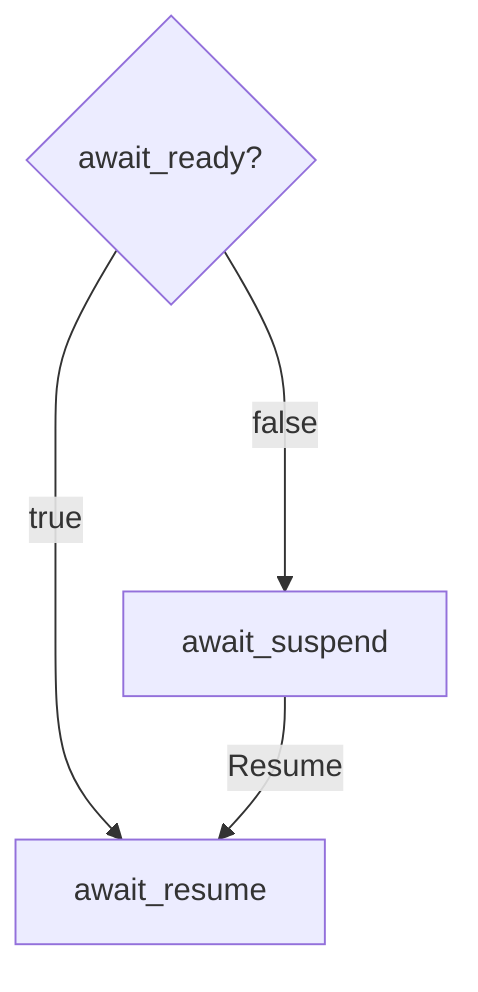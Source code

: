 flowchart TD

    aw{await_ready?}

    aw ---->|true| ar[await_resume]

    aw -->|false| as[await_suspend]

    as -->|Resume| ar